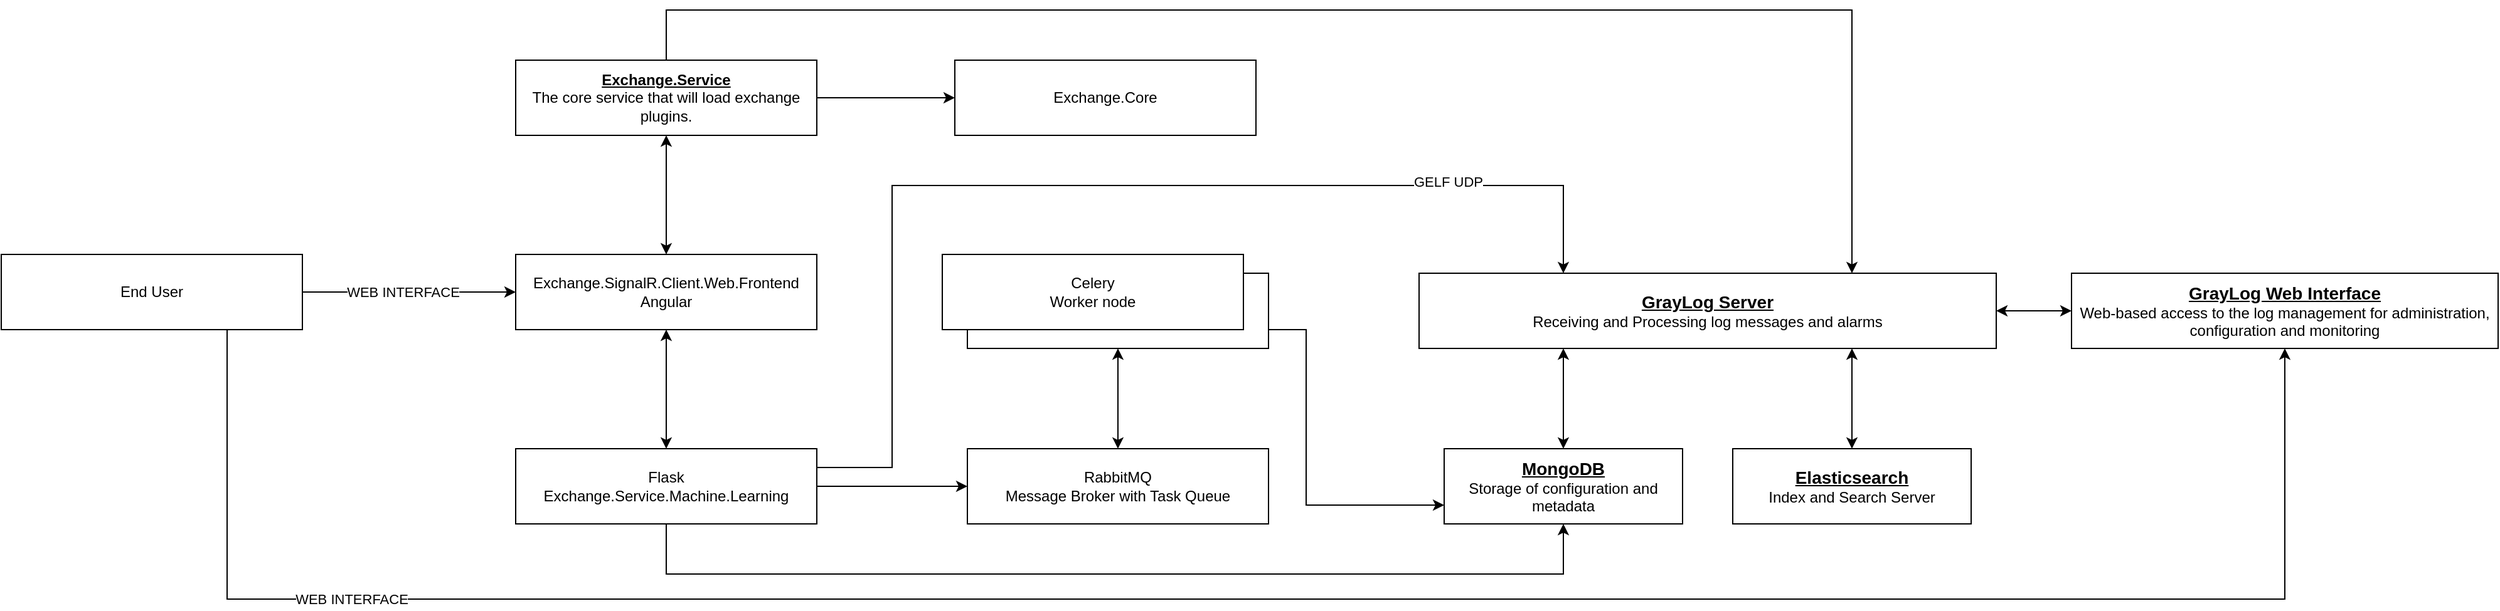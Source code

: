 <mxfile version="13.7.9" type="device"><diagram id="4wHmKH1jfRPe5PwltQVk" name="Page-1"><mxGraphModel dx="1024" dy="592" grid="1" gridSize="10" guides="1" tooltips="1" connect="1" arrows="1" fold="1" page="1" pageScale="1" pageWidth="1100" pageHeight="850" math="0" shadow="0"><root><mxCell id="0"/><mxCell id="1" parent="0"/><mxCell id="D98dkJY_ZzgkYuAoehZo-2" value="Exchange.Core" style="rounded=0;whiteSpace=wrap;html=1;" parent="1" vertex="1"><mxGeometry x="780" y="270" width="240" height="60" as="geometry"/></mxCell><mxCell id="DO2cNR-qaMZRAeOxRxiE-21" style="edgeStyle=none;rounded=0;orthogonalLoop=1;jettySize=auto;html=1;exitX=1;exitY=0.5;exitDx=0;exitDy=0;startArrow=none;startFill=0;endArrow=classic;endFill=1;" parent="1" source="D98dkJY_ZzgkYuAoehZo-3" target="D98dkJY_ZzgkYuAoehZo-2" edge="1"><mxGeometry relative="1" as="geometry"/></mxCell><mxCell id="DO2cNR-qaMZRAeOxRxiE-22" style="edgeStyle=none;rounded=0;orthogonalLoop=1;jettySize=auto;html=1;exitX=0.5;exitY=0;exitDx=0;exitDy=0;entryX=0.75;entryY=0;entryDx=0;entryDy=0;startArrow=none;startFill=0;endArrow=classic;endFill=1;" parent="1" source="D98dkJY_ZzgkYuAoehZo-3" target="pY-Q5Dyg6hZ1cuPDWRcl-1" edge="1"><mxGeometry relative="1" as="geometry"><Array as="points"><mxPoint x="550" y="230"/><mxPoint x="1495" y="230"/></Array></mxGeometry></mxCell><mxCell id="D98dkJY_ZzgkYuAoehZo-3" value="&lt;b&gt;&lt;u&gt;Exchange.Service&lt;/u&gt;&lt;/b&gt;&lt;br&gt;The core service that will load exchange plugins." style="rounded=0;whiteSpace=wrap;html=1;" parent="1" vertex="1"><mxGeometry x="430" y="270" width="240" height="60" as="geometry"/></mxCell><mxCell id="DO2cNR-qaMZRAeOxRxiE-10" style="rounded=0;orthogonalLoop=1;jettySize=auto;html=1;entryX=0;entryY=0.5;entryDx=0;entryDy=0;startArrow=none;startFill=0;exitX=1;exitY=0.5;exitDx=0;exitDy=0;" parent="1" source="UlHJQf7M5AunlA9Anh3N-1" target="DO2cNR-qaMZRAeOxRxiE-7" edge="1"><mxGeometry relative="1" as="geometry"/></mxCell><mxCell id="DO2cNR-qaMZRAeOxRxiE-14" style="edgeStyle=none;rounded=0;orthogonalLoop=1;jettySize=auto;html=1;entryX=0.5;entryY=1;entryDx=0;entryDy=0;startArrow=none;startFill=0;endArrow=classic;endFill=1;" parent="1" source="UlHJQf7M5AunlA9Anh3N-1" target="DO2cNR-qaMZRAeOxRxiE-1" edge="1"><mxGeometry relative="1" as="geometry"><Array as="points"><mxPoint x="550" y="680"/><mxPoint x="1265" y="680"/></Array></mxGeometry></mxCell><mxCell id="DO2cNR-qaMZRAeOxRxiE-23" style="edgeStyle=none;rounded=0;orthogonalLoop=1;jettySize=auto;html=1;exitX=1;exitY=0.25;exitDx=0;exitDy=0;entryX=0.25;entryY=0;entryDx=0;entryDy=0;startArrow=none;startFill=0;endArrow=classic;endFill=1;" parent="1" source="UlHJQf7M5AunlA9Anh3N-1" target="pY-Q5Dyg6hZ1cuPDWRcl-1" edge="1"><mxGeometry relative="1" as="geometry"><Array as="points"><mxPoint x="730" y="595"/><mxPoint x="730" y="370"/><mxPoint x="1265" y="370"/></Array></mxGeometry></mxCell><mxCell id="tRBOYfQUebVgYxsJfJ5V-2" value="GELF UDP" style="edgeLabel;html=1;align=center;verticalAlign=middle;resizable=0;points=[];" parent="DO2cNR-qaMZRAeOxRxiE-23" vertex="1" connectable="0"><mxGeometry x="0.635" y="3" relative="1" as="geometry"><mxPoint as="offset"/></mxGeometry></mxCell><mxCell id="UlHJQf7M5AunlA9Anh3N-1" value="Flask&lt;br&gt;Exchange.Service.Machine.Learning" style="rounded=0;whiteSpace=wrap;html=1;" parent="1" vertex="1"><mxGeometry x="430" y="580" width="240" height="60" as="geometry"/></mxCell><mxCell id="DO2cNR-qaMZRAeOxRxiE-19" style="edgeStyle=none;rounded=0;orthogonalLoop=1;jettySize=auto;html=1;exitX=0.5;exitY=1;exitDx=0;exitDy=0;entryX=0.5;entryY=0;entryDx=0;entryDy=0;startArrow=classic;startFill=1;endArrow=classic;endFill=1;" parent="1" source="UlHJQf7M5AunlA9Anh3N-2" target="UlHJQf7M5AunlA9Anh3N-1" edge="1"><mxGeometry relative="1" as="geometry"/></mxCell><mxCell id="DO2cNR-qaMZRAeOxRxiE-20" style="edgeStyle=none;rounded=0;orthogonalLoop=1;jettySize=auto;html=1;exitX=0.5;exitY=0;exitDx=0;exitDy=0;entryX=0.5;entryY=1;entryDx=0;entryDy=0;startArrow=classic;startFill=1;endArrow=classic;endFill=1;" parent="1" source="UlHJQf7M5AunlA9Anh3N-2" target="D98dkJY_ZzgkYuAoehZo-3" edge="1"><mxGeometry relative="1" as="geometry"/></mxCell><mxCell id="UlHJQf7M5AunlA9Anh3N-2" value="Exchange.SignalR.Client.Web.Frontend&lt;br&gt;Angular" style="rounded=0;whiteSpace=wrap;html=1;" parent="1" vertex="1"><mxGeometry x="430" y="425" width="240" height="60" as="geometry"/></mxCell><mxCell id="DO2cNR-qaMZRAeOxRxiE-12" style="edgeStyle=none;rounded=0;orthogonalLoop=1;jettySize=auto;html=1;entryX=0.5;entryY=0;entryDx=0;entryDy=0;startArrow=classic;startFill=1;endArrow=classic;endFill=1;" parent="1" source="NEFdF9XSF7fS1SS1yIEb-1" target="DO2cNR-qaMZRAeOxRxiE-7" edge="1"><mxGeometry relative="1" as="geometry"/></mxCell><mxCell id="DO2cNR-qaMZRAeOxRxiE-13" style="edgeStyle=none;rounded=0;orthogonalLoop=1;jettySize=auto;html=1;exitX=1;exitY=0.75;exitDx=0;exitDy=0;entryX=0;entryY=0.75;entryDx=0;entryDy=0;startArrow=none;startFill=0;" parent="1" source="NEFdF9XSF7fS1SS1yIEb-1" target="DO2cNR-qaMZRAeOxRxiE-1" edge="1"><mxGeometry relative="1" as="geometry"><Array as="points"><mxPoint x="1060" y="485"/><mxPoint x="1060" y="625"/></Array></mxGeometry></mxCell><mxCell id="DO2cNR-qaMZRAeOxRxiE-5" style="rounded=0;orthogonalLoop=1;jettySize=auto;html=1;exitX=0.25;exitY=1;exitDx=0;exitDy=0;startArrow=classic;startFill=1;" parent="1" source="pY-Q5Dyg6hZ1cuPDWRcl-1" target="DO2cNR-qaMZRAeOxRxiE-1" edge="1"><mxGeometry relative="1" as="geometry"/></mxCell><mxCell id="pY-Q5Dyg6hZ1cuPDWRcl-1" value="&lt;b&gt;&lt;font style=&quot;font-size: 14px&quot;&gt;&lt;u&gt;GrayLog Server&lt;/u&gt;&lt;/font&gt;&lt;/b&gt;&lt;br&gt;Receiving and Processing log messages and alarms" style="rounded=0;whiteSpace=wrap;html=1;" parent="1" vertex="1"><mxGeometry x="1150" y="440" width="460" height="60" as="geometry"/></mxCell><mxCell id="DO2cNR-qaMZRAeOxRxiE-1" value="&lt;b&gt;&lt;u&gt;&lt;font style=&quot;font-size: 14px&quot;&gt;MongoDB&lt;/font&gt;&lt;/u&gt;&lt;/b&gt;&lt;br&gt;Storage of configuration and metadata" style="rounded=0;whiteSpace=wrap;html=1;" parent="1" vertex="1"><mxGeometry x="1170" y="580" width="190" height="60" as="geometry"/></mxCell><mxCell id="DO2cNR-qaMZRAeOxRxiE-6" style="edgeStyle=none;rounded=0;orthogonalLoop=1;jettySize=auto;html=1;entryX=0.75;entryY=1;entryDx=0;entryDy=0;startArrow=classic;startFill=1;" parent="1" source="DO2cNR-qaMZRAeOxRxiE-2" target="pY-Q5Dyg6hZ1cuPDWRcl-1" edge="1"><mxGeometry relative="1" as="geometry"/></mxCell><mxCell id="DO2cNR-qaMZRAeOxRxiE-2" value="&lt;b&gt;&lt;u&gt;&lt;font style=&quot;font-size: 14px&quot;&gt;Elasticsearch&lt;/font&gt;&lt;/u&gt;&lt;/b&gt;&lt;br&gt;Index and Search Server" style="rounded=0;whiteSpace=wrap;html=1;" parent="1" vertex="1"><mxGeometry x="1400" y="580" width="190" height="60" as="geometry"/></mxCell><mxCell id="DO2cNR-qaMZRAeOxRxiE-4" style="edgeStyle=orthogonalEdgeStyle;rounded=0;orthogonalLoop=1;jettySize=auto;html=1;exitX=0;exitY=0.5;exitDx=0;exitDy=0;startArrow=classic;startFill=1;" parent="1" source="DO2cNR-qaMZRAeOxRxiE-3" target="pY-Q5Dyg6hZ1cuPDWRcl-1" edge="1"><mxGeometry relative="1" as="geometry"/></mxCell><mxCell id="DO2cNR-qaMZRAeOxRxiE-3" value="&lt;b&gt;&lt;font style=&quot;font-size: 14px&quot;&gt;&lt;u&gt;GrayLog Web Interface&lt;/u&gt;&lt;/font&gt;&lt;/b&gt;&lt;br&gt;Web-based access to the log management for administration, configuration and monitoring" style="rounded=0;whiteSpace=wrap;html=1;" parent="1" vertex="1"><mxGeometry x="1670" y="440" width="340" height="60" as="geometry"/></mxCell><mxCell id="DO2cNR-qaMZRAeOxRxiE-7" value="RabbitMQ&lt;br&gt;Message Broker with Task Queue" style="rounded=0;whiteSpace=wrap;html=1;" parent="1" vertex="1"><mxGeometry x="790" y="580" width="240" height="60" as="geometry"/></mxCell><mxCell id="DO2cNR-qaMZRAeOxRxiE-16" value="" style="group" parent="1" vertex="1" connectable="0"><mxGeometry x="770" y="425" width="260" height="75" as="geometry"/></mxCell><mxCell id="NEFdF9XSF7fS1SS1yIEb-1" value="Celery&lt;br&gt;Worker node" style="rounded=0;whiteSpace=wrap;html=1;" parent="DO2cNR-qaMZRAeOxRxiE-16" vertex="1"><mxGeometry x="20" y="15" width="240" height="60" as="geometry"/></mxCell><mxCell id="DO2cNR-qaMZRAeOxRxiE-15" value="Celery&lt;br&gt;Worker node" style="rounded=0;whiteSpace=wrap;html=1;" parent="DO2cNR-qaMZRAeOxRxiE-16" vertex="1"><mxGeometry width="240" height="60" as="geometry"/></mxCell><mxCell id="DO2cNR-qaMZRAeOxRxiE-18" style="rounded=0;orthogonalLoop=1;jettySize=auto;html=1;entryX=0;entryY=0.5;entryDx=0;entryDy=0;startArrow=none;startFill=0;endArrow=classic;endFill=1;exitX=1;exitY=0.5;exitDx=0;exitDy=0;" parent="1" source="DO2cNR-qaMZRAeOxRxiE-17" target="UlHJQf7M5AunlA9Anh3N-2" edge="1"><mxGeometry relative="1" as="geometry"/></mxCell><mxCell id="tRBOYfQUebVgYxsJfJ5V-3" value="WEB INTERFACE" style="edgeLabel;html=1;align=center;verticalAlign=middle;resizable=0;points=[];" parent="DO2cNR-qaMZRAeOxRxiE-18" vertex="1" connectable="0"><mxGeometry x="-0.379" y="2" relative="1" as="geometry"><mxPoint x="27" y="2" as="offset"/></mxGeometry></mxCell><mxCell id="DO2cNR-qaMZRAeOxRxiE-17" value="End User" style="rounded=0;whiteSpace=wrap;html=1;" parent="1" vertex="1"><mxGeometry x="20" y="425" width="240" height="60" as="geometry"/></mxCell><mxCell id="tRBOYfQUebVgYxsJfJ5V-4" style="rounded=0;orthogonalLoop=1;jettySize=auto;html=1;entryX=0.5;entryY=1;entryDx=0;entryDy=0;startArrow=none;startFill=0;endArrow=classic;endFill=1;exitX=0.75;exitY=1;exitDx=0;exitDy=0;" parent="1" source="DO2cNR-qaMZRAeOxRxiE-17" target="DO2cNR-qaMZRAeOxRxiE-3" edge="1"><mxGeometry relative="1" as="geometry"><mxPoint x="270" y="465" as="sourcePoint"/><mxPoint x="440" y="465" as="targetPoint"/><Array as="points"><mxPoint x="200" y="700"/><mxPoint x="1840" y="700"/></Array></mxGeometry></mxCell><mxCell id="tRBOYfQUebVgYxsJfJ5V-5" value="WEB INTERFACE" style="edgeLabel;html=1;align=center;verticalAlign=middle;resizable=0;points=[];" parent="tRBOYfQUebVgYxsJfJ5V-4" vertex="1" connectable="0"><mxGeometry x="-0.379" y="2" relative="1" as="geometry"><mxPoint x="-323.82" y="2" as="offset"/></mxGeometry></mxCell></root></mxGraphModel></diagram></mxfile>